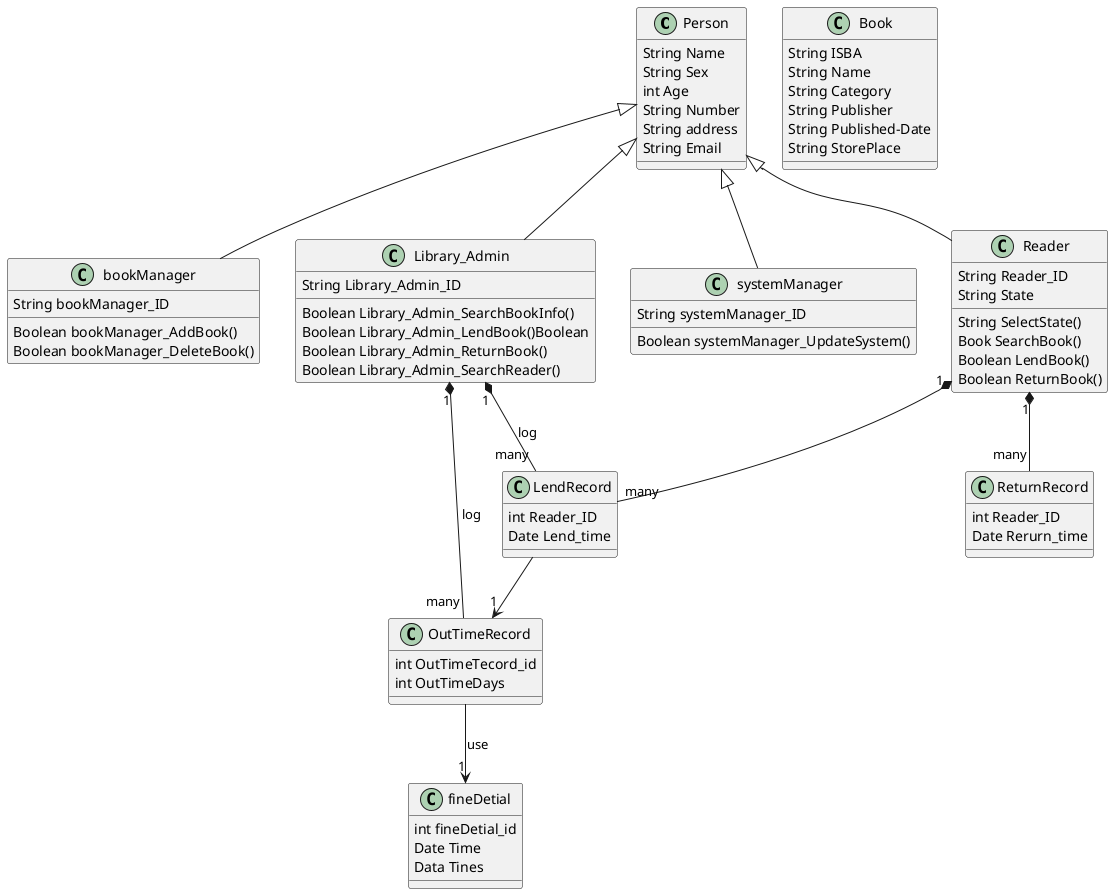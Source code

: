 @startuml
class Person {
  String Name
  String Sex
  int Age
  String Number
  String address
  String Email
}
class bookManager{
  String bookManager_ID
  Boolean bookManager_AddBook()
  Boolean bookManager_DeleteBook()
}
class Library_Admin {
  String Library_Admin_ID
  Boolean Library_Admin_SearchBookInfo()
  Boolean Library_Admin_LendBook()Boolean
  Boolean Library_Admin_ReturnBook()
  Boolean Library_Admin_SearchReader()
}
class systemManager {
  String systemManager_ID
  Boolean systemManager_UpdateSystem()
}
class Reader {
  String Reader_ID
  String State
  String SelectState()
  Book SearchBook()
  Boolean LendBook()
  Boolean ReturnBook()
}
class Book {
  String ISBA
  String Name
  String Category
  String Publisher
  String Published-Date
  String StorePlace
}
class LendRecord{
 int Reader_ID
 Date Lend_time
}
class ReturnRecord{
 int Reader_ID
  Date Rerurn_time
}
class OutTimeRecord{
 int OutTimeTecord_id
 int OutTimeDays
}

class fineDetial{
 int fineDetial_id
 Date Time
 Data Tines
}

Person <|-- Library_Admin
Person <|-- systemManager
Person <|-- Reader
Person <|-- bookManager

Reader"1" *-- "many"LendRecord
Reader"1" *-- "many"ReturnRecord
LendRecord--> "1"OutTimeRecord
Library_Admin"1" *-- "many"LendRecord:log
Library_Admin"1" *-- "many"OutTimeRecord:log
OutTimeRecord--> "1"fineDetial:use
@enduml